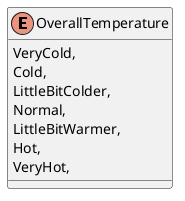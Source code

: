 @startuml
enum OverallTemperature {
    VeryCold,
    Cold,
    LittleBitColder,
    Normal,
    LittleBitWarmer,
    Hot,
    VeryHot,
}
@enduml
